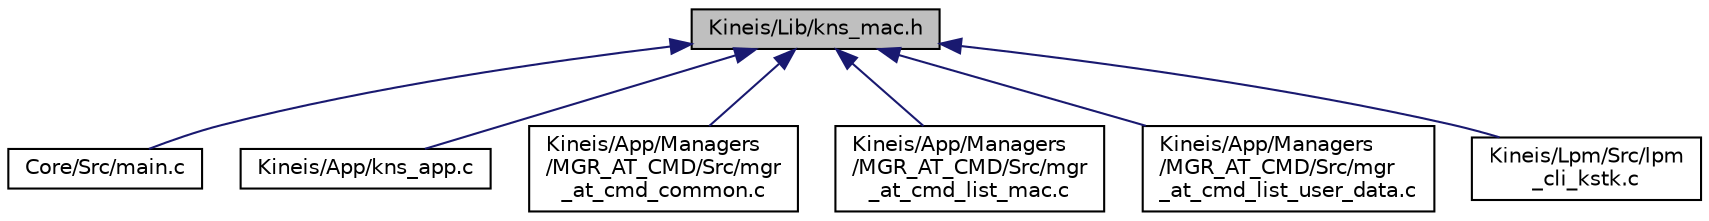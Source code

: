 digraph "Kineis/Lib/kns_mac.h"
{
 // INTERACTIVE_SVG=YES
 // LATEX_PDF_SIZE
  edge [fontname="Helvetica",fontsize="10",labelfontname="Helvetica",labelfontsize="10"];
  node [fontname="Helvetica",fontsize="10",shape=record];
  Node1 [label="Kineis/Lib/kns_mac.h",height=0.2,width=0.4,color="black", fillcolor="grey75", style="filled", fontcolor="black",tooltip="Main header file for MAC layer of Kineis stack."];
  Node1 -> Node2 [dir="back",color="midnightblue",fontsize="10",style="solid",fontname="Helvetica"];
  Node2 [label="Core/Src/main.c",height=0.2,width=0.4,color="black", fillcolor="white", style="filled",URL="$d0/d29/main_8c.html",tooltip=": Main program body"];
  Node1 -> Node3 [dir="back",color="midnightblue",fontsize="10",style="solid",fontname="Helvetica"];
  Node3 [label="Kineis/App/kns_app.c",height=0.2,width=0.4,color="black", fillcolor="white", style="filled",URL="$d4/d0d/kns__app_8c.html",tooltip=" "];
  Node1 -> Node4 [dir="back",color="midnightblue",fontsize="10",style="solid",fontname="Helvetica"];
  Node4 [label="Kineis/App/Managers\l/MGR_AT_CMD/Src/mgr\l_at_cmd_common.c",height=0.2,width=0.4,color="black", fillcolor="white", style="filled",URL="$d5/dd7/mgr__at__cmd__common_8c.html",tooltip="common part of the AT cmd manager (logging, AT cmd response api)"];
  Node1 -> Node5 [dir="back",color="midnightblue",fontsize="10",style="solid",fontname="Helvetica"];
  Node5 [label="Kineis/App/Managers\l/MGR_AT_CMD/Src/mgr\l_at_cmd_list_mac.c",height=0.2,width=0.4,color="black", fillcolor="white", style="filled",URL="$d1/de0/mgr__at__cmd__list__mac_8c.html",tooltip="subset of AT commands concerning Kinéis Medium Acces Channel (MAC)."];
  Node1 -> Node6 [dir="back",color="midnightblue",fontsize="10",style="solid",fontname="Helvetica"];
  Node6 [label="Kineis/App/Managers\l/MGR_AT_CMD/Src/mgr\l_at_cmd_list_user_data.c",height=0.2,width=0.4,color="black", fillcolor="white", style="filled",URL="$d8/d11/mgr__at__cmd__list__user__data_8c.html",tooltip="subset of AT commands concerning user data manipulation such as TX"];
  Node1 -> Node7 [dir="back",color="midnightblue",fontsize="10",style="solid",fontname="Helvetica"];
  Node7 [label="Kineis/Lpm/Src/lpm\l_cli_kstk.c",height=0.2,width=0.4,color="black", fillcolor="white", style="filled",URL="$df/d53/lpm__cli__kstk_8c.html",tooltip="Kineis stack's LPM client. It is implementing APIs needed to interface with the low power manager (MG..."];
}
